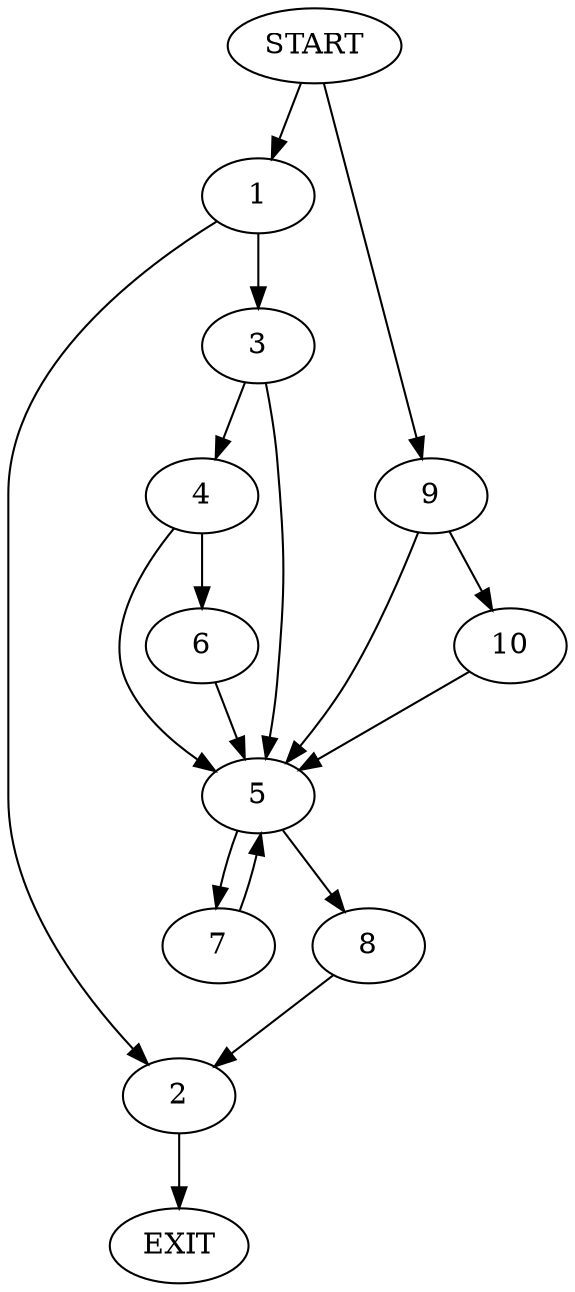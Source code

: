 digraph {
0 [label="START"]
11 [label="EXIT"]
0 -> 1
1 -> 2
1 -> 3
3 -> 4
3 -> 5
2 -> 11
4 -> 5
4 -> 6
5 -> 7
5 -> 8
6 -> 5
0 -> 9
9 -> 10
9 -> 5
10 -> 5
8 -> 2
7 -> 5
}
